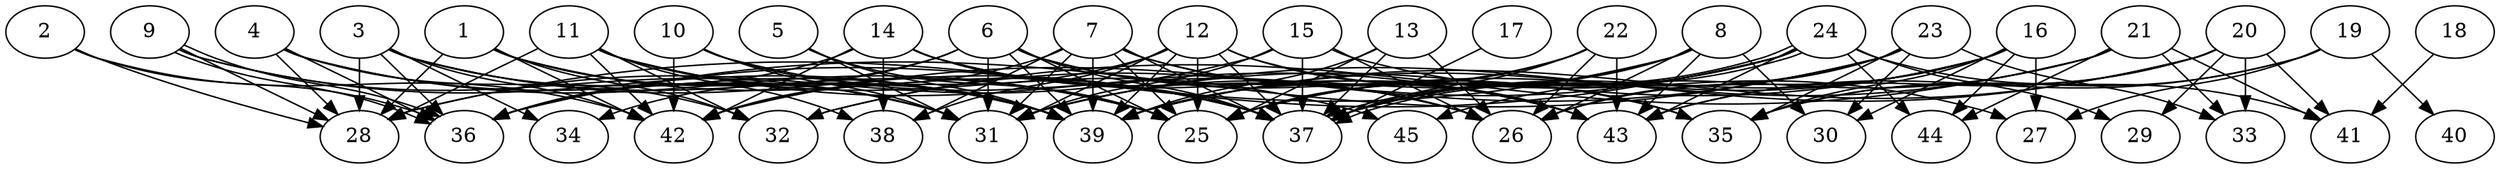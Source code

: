 // DAG automatically generated by daggen at Thu Oct  3 14:07:24 2019
// ./daggen --dot -n 45 --ccr 0.3 --fat 0.9 --regular 0.7 --density 0.6 --mindata 5242880 --maxdata 52428800 
digraph G {
  1 [size="80831147", alpha="0.10", expect_size="24249344"] 
  1 -> 28 [size ="24249344"]
  1 -> 31 [size ="24249344"]
  1 -> 32 [size ="24249344"]
  1 -> 37 [size ="24249344"]
  1 -> 39 [size ="24249344"]
  1 -> 42 [size ="24249344"]
  2 [size="82636800", alpha="0.15", expect_size="24791040"] 
  2 -> 28 [size ="24791040"]
  2 -> 36 [size ="24791040"]
  2 -> 42 [size ="24791040"]
  3 [size="170311680", alpha="0.17", expect_size="51093504"] 
  3 -> 25 [size ="51093504"]
  3 -> 28 [size ="51093504"]
  3 -> 31 [size ="51093504"]
  3 -> 34 [size ="51093504"]
  3 -> 36 [size ="51093504"]
  3 -> 37 [size ="51093504"]
  3 -> 42 [size ="51093504"]
  4 [size="41591467", alpha="0.02", expect_size="12477440"] 
  4 -> 25 [size ="12477440"]
  4 -> 28 [size ="12477440"]
  4 -> 32 [size ="12477440"]
  4 -> 36 [size ="12477440"]
  4 -> 39 [size ="12477440"]
  5 [size="59354453", alpha="0.06", expect_size="17806336"] 
  5 -> 25 [size ="17806336"]
  5 -> 31 [size ="17806336"]
  5 -> 39 [size ="17806336"]
  6 [size="114298880", alpha="0.02", expect_size="34289664"] 
  6 -> 25 [size ="34289664"]
  6 -> 26 [size ="34289664"]
  6 -> 31 [size ="34289664"]
  6 -> 34 [size ="34289664"]
  6 -> 35 [size ="34289664"]
  6 -> 36 [size ="34289664"]
  6 -> 37 [size ="34289664"]
  6 -> 39 [size ="34289664"]
  7 [size="19459413", alpha="0.17", expect_size="5837824"] 
  7 -> 25 [size ="5837824"]
  7 -> 31 [size ="5837824"]
  7 -> 35 [size ="5837824"]
  7 -> 37 [size ="5837824"]
  7 -> 38 [size ="5837824"]
  7 -> 39 [size ="5837824"]
  7 -> 42 [size ="5837824"]
  7 -> 43 [size ="5837824"]
  8 [size="54698667", alpha="0.02", expect_size="16409600"] 
  8 -> 26 [size ="16409600"]
  8 -> 30 [size ="16409600"]
  8 -> 31 [size ="16409600"]
  8 -> 36 [size ="16409600"]
  8 -> 37 [size ="16409600"]
  8 -> 43 [size ="16409600"]
  9 [size="84896427", alpha="0.19", expect_size="25468928"] 
  9 -> 28 [size ="25468928"]
  9 -> 31 [size ="25468928"]
  9 -> 36 [size ="25468928"]
  9 -> 36 [size ="25468928"]
  9 -> 39 [size ="25468928"]
  10 [size="61931520", alpha="0.02", expect_size="18579456"] 
  10 -> 26 [size ="18579456"]
  10 -> 31 [size ="18579456"]
  10 -> 39 [size ="18579456"]
  10 -> 42 [size ="18579456"]
  11 [size="24292693", alpha="0.18", expect_size="7287808"] 
  11 -> 28 [size ="7287808"]
  11 -> 32 [size ="7287808"]
  11 -> 38 [size ="7287808"]
  11 -> 39 [size ="7287808"]
  11 -> 42 [size ="7287808"]
  11 -> 43 [size ="7287808"]
  11 -> 45 [size ="7287808"]
  12 [size="100167680", alpha="0.05", expect_size="30050304"] 
  12 -> 25 [size ="30050304"]
  12 -> 31 [size ="30050304"]
  12 -> 35 [size ="30050304"]
  12 -> 37 [size ="30050304"]
  12 -> 38 [size ="30050304"]
  12 -> 39 [size ="30050304"]
  12 -> 42 [size ="30050304"]
  12 -> 43 [size ="30050304"]
  13 [size="58535253", alpha="0.07", expect_size="17560576"] 
  13 -> 25 [size ="17560576"]
  13 -> 26 [size ="17560576"]
  13 -> 37 [size ="17560576"]
  13 -> 39 [size ="17560576"]
  14 [size="37277013", alpha="0.12", expect_size="11183104"] 
  14 -> 26 [size ="11183104"]
  14 -> 36 [size ="11183104"]
  14 -> 37 [size ="11183104"]
  14 -> 38 [size ="11183104"]
  14 -> 42 [size ="11183104"]
  14 -> 43 [size ="11183104"]
  15 [size="52848640", alpha="0.07", expect_size="15854592"] 
  15 -> 26 [size ="15854592"]
  15 -> 27 [size ="15854592"]
  15 -> 28 [size ="15854592"]
  15 -> 31 [size ="15854592"]
  15 -> 37 [size ="15854592"]
  16 [size="98990080", alpha="0.16", expect_size="29697024"] 
  16 -> 25 [size ="29697024"]
  16 -> 26 [size ="29697024"]
  16 -> 27 [size ="29697024"]
  16 -> 30 [size ="29697024"]
  16 -> 31 [size ="29697024"]
  16 -> 35 [size ="29697024"]
  16 -> 37 [size ="29697024"]
  16 -> 44 [size ="29697024"]
  17 [size="114824533", alpha="0.00", expect_size="34447360"] 
  17 -> 37 [size ="34447360"]
  18 [size="89262080", alpha="0.04", expect_size="26778624"] 
  18 -> 41 [size ="26778624"]
  19 [size="103024640", alpha="0.17", expect_size="30907392"] 
  19 -> 27 [size ="30907392"]
  19 -> 35 [size ="30907392"]
  19 -> 40 [size ="30907392"]
  19 -> 43 [size ="30907392"]
  20 [size="92228267", alpha="0.14", expect_size="27668480"] 
  20 -> 29 [size ="27668480"]
  20 -> 31 [size ="27668480"]
  20 -> 33 [size ="27668480"]
  20 -> 35 [size ="27668480"]
  20 -> 39 [size ="27668480"]
  20 -> 41 [size ="27668480"]
  20 -> 43 [size ="27668480"]
  21 [size="108369920", alpha="0.19", expect_size="32510976"] 
  21 -> 32 [size ="32510976"]
  21 -> 33 [size ="32510976"]
  21 -> 39 [size ="32510976"]
  21 -> 41 [size ="32510976"]
  21 -> 44 [size ="32510976"]
  21 -> 45 [size ="32510976"]
  22 [size="95023787", alpha="0.12", expect_size="28507136"] 
  22 -> 25 [size ="28507136"]
  22 -> 26 [size ="28507136"]
  22 -> 37 [size ="28507136"]
  22 -> 39 [size ="28507136"]
  22 -> 43 [size ="28507136"]
  23 [size="134509227", alpha="0.05", expect_size="40352768"] 
  23 -> 26 [size ="40352768"]
  23 -> 30 [size ="40352768"]
  23 -> 33 [size ="40352768"]
  23 -> 35 [size ="40352768"]
  23 -> 36 [size ="40352768"]
  23 -> 37 [size ="40352768"]
  23 -> 42 [size ="40352768"]
  24 [size="33771520", alpha="0.01", expect_size="10131456"] 
  24 -> 25 [size ="10131456"]
  24 -> 28 [size ="10131456"]
  24 -> 29 [size ="10131456"]
  24 -> 32 [size ="10131456"]
  24 -> 37 [size ="10131456"]
  24 -> 37 [size ="10131456"]
  24 -> 39 [size ="10131456"]
  24 -> 41 [size ="10131456"]
  24 -> 43 [size ="10131456"]
  24 -> 44 [size ="10131456"]
  25 [size="126887253", alpha="0.02", expect_size="38066176"] 
  26 [size="25518080", alpha="0.16", expect_size="7655424"] 
  27 [size="152538453", alpha="0.10", expect_size="45761536"] 
  28 [size="154282667", alpha="0.08", expect_size="46284800"] 
  29 [size="30832640", alpha="0.15", expect_size="9249792"] 
  30 [size="161949013", alpha="0.08", expect_size="48584704"] 
  31 [size="112769707", alpha="0.02", expect_size="33830912"] 
  32 [size="103939413", alpha="0.06", expect_size="31181824"] 
  33 [size="43328853", alpha="0.15", expect_size="12998656"] 
  34 [size="83780267", alpha="0.07", expect_size="25134080"] 
  35 [size="92122453", alpha="0.04", expect_size="27636736"] 
  36 [size="110240427", alpha="0.10", expect_size="33072128"] 
  37 [size="77666987", alpha="0.09", expect_size="23300096"] 
  38 [size="153675093", alpha="0.18", expect_size="46102528"] 
  39 [size="60914347", alpha="0.17", expect_size="18274304"] 
  40 [size="24098133", alpha="0.05", expect_size="7229440"] 
  41 [size="87674880", alpha="0.06", expect_size="26302464"] 
  42 [size="101188267", alpha="0.16", expect_size="30356480"] 
  43 [size="147322880", alpha="0.01", expect_size="44196864"] 
  44 [size="109854720", alpha="0.08", expect_size="32956416"] 
  45 [size="165877760", alpha="0.09", expect_size="49763328"] 
}
